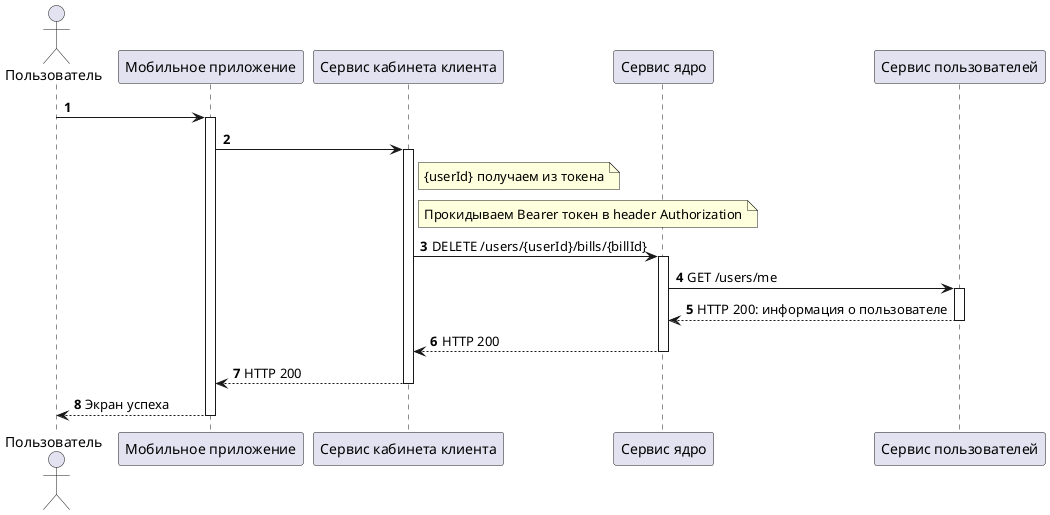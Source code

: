 @startuml
'https://plantuml.com/sequence-diagram

autonumber

actor "Пользователь" as User
participant "Мобильное приложение" as MobileApp
participant "Сервис кабинета клиента" as ClientService
participant "Сервис ядро" as CoreService
participant "Сервис пользователей" as UserService

User -> MobileApp
activate MobileApp

    MobileApp -> ClientService
    activate ClientService

        note right ClientService
        {userId} получаем из токена
        end note

        note right ClientService
        Прокидываем Bearer токен в header Authorization
        end note

        ClientService -> CoreService: DELETE /users/{userId}/bills/{billId}
        activate CoreService

            CoreService -> UserService: GET /users/me
            activate UserService
            return HTTP 200: информация о пользователе
        return HTTP 200
    return HTTP 200
return Экран успеха

@enduml